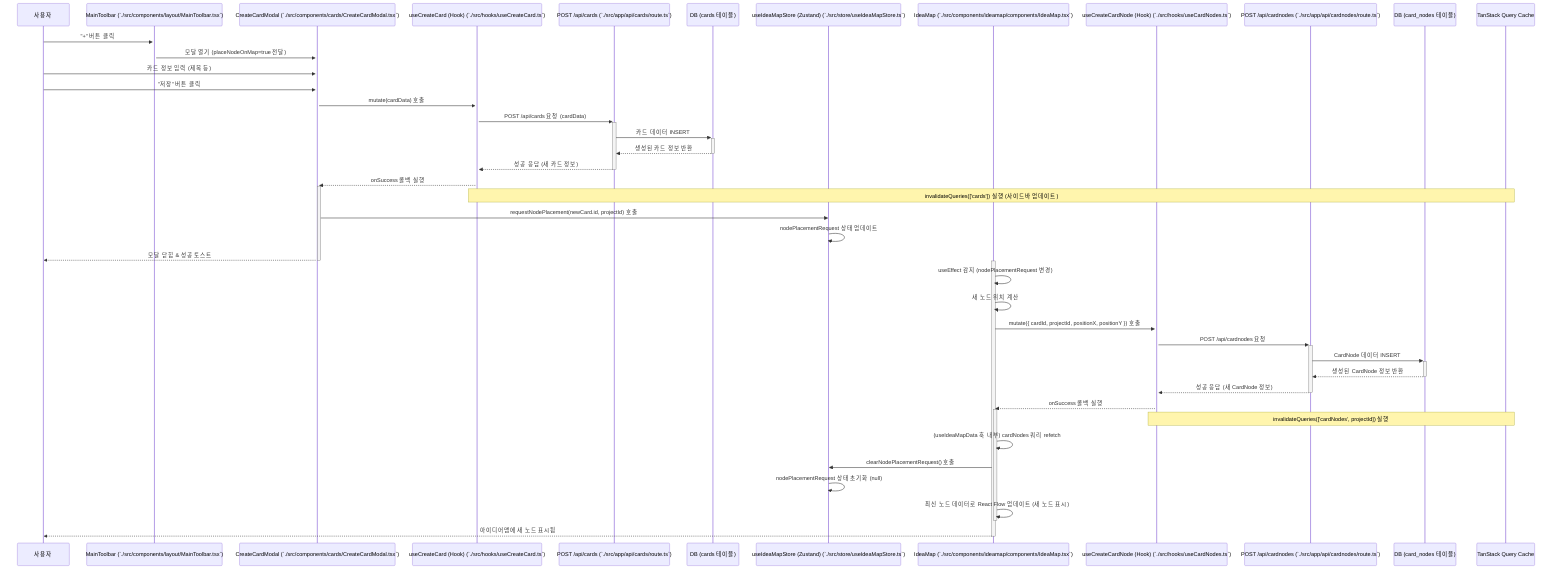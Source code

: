 sequenceDiagram
    participant User as 사용자
    participant MT as MainToolbar (`./src/components/layout/MainToolbar.tsx`)
    participant CCM as CreateCardModal (`./src/components/cards/CreateCardModal.tsx`)
    participant UCC_Hook as useCreateCard (Hook) (`./src/hooks/useCreateCard.ts`)
    participant API_Cards as POST /api/cards (`./src/app/api/cards/route.ts`)
    participant DB_Cards as DB (cards 테이블)
    participant Store as useIdeaMapStore (Zustand) (`./src/store/useIdeaMapStore.ts`)
    participant IM as IdeaMap (`./src/components/ideamap/components/IdeaMap.tsx`)
    participant UCCN_Hook as useCreateCardNode (Hook) (`./src/hooks/useCardNodes.ts`)
    participant API_Nodes as POST /api/cardnodes (`./src/app/api/cardnodes/route.ts`)
    participant DB_Nodes as DB (card_nodes 테이블)
    participant TQ_Cache as TanStack Query Cache

    User->>+MT: "+" 버튼 클릭
    MT->>+CCM: 모달 열기 (placeNodeOnMap=true 전달)
    User->>CCM: 카드 정보 입력 (제목 등)
    User->>CCM: "저장" 버튼 클릭
    CCM->>+UCC_Hook: mutate(cardData) 호출
    UCC_Hook->>+API_Cards: POST /api/cards 요청 (cardData)
    API_Cards->>+DB_Cards: 카드 데이터 INSERT
    DB_Cards-->>-API_Cards: 생성된 카드 정보 반환
    API_Cards-->>-UCC_Hook: 성공 응답 (새 카드 정보)
    UCC_Hook-->>+CCM: onSuccess 콜백 실행
    Note over UCC_Hook, TQ_Cache: invalidateQueries(['cards']) 실행 (사이드바 업데이트)
    CCM->>Store: requestNodePlacement(newCard.id, projectId) 호출
    Store->>Store: nodePlacementRequest 상태 업데이트
    CCM-->>-User: 모달 닫힘 & 성공 토스트
    activate IM
    IM->>IM: useEffect 감지 (nodePlacementRequest 변경)
    IM->>IM: 새 노드 위치 계산
    IM->>+UCCN_Hook: mutate({ cardId, projectId, positionX, positionY }) 호출
    UCCN_Hook->>+API_Nodes: POST /api/cardnodes 요청
    API_Nodes->>+DB_Nodes: CardNode 데이터 INSERT
    DB_Nodes-->>-API_Nodes: 생성된 CardNode 정보 반환
    API_Nodes-->>-UCCN_Hook: 성공 응답 (새 CardNode 정보)
    UCCN_Hook-->>+IM: onSuccess 콜백 실행
    Note over UCCN_Hook, TQ_Cache: invalidateQueries(['cardNodes', projectId]) 실행
    IM->>IM: (useIdeaMapData 훅 내부) cardNodes 쿼리 refetch
    IM->>Store: clearNodePlacementRequest() 호출
    Store->>Store: nodePlacementRequest 상태 초기화 (null)
    IM->>IM: 최신 노드 데이터로 React Flow 업데이트 (새 노드 표시)
    deactivate IM
    IM-->>-User: 아이디어맵에 새 노드 표시됨